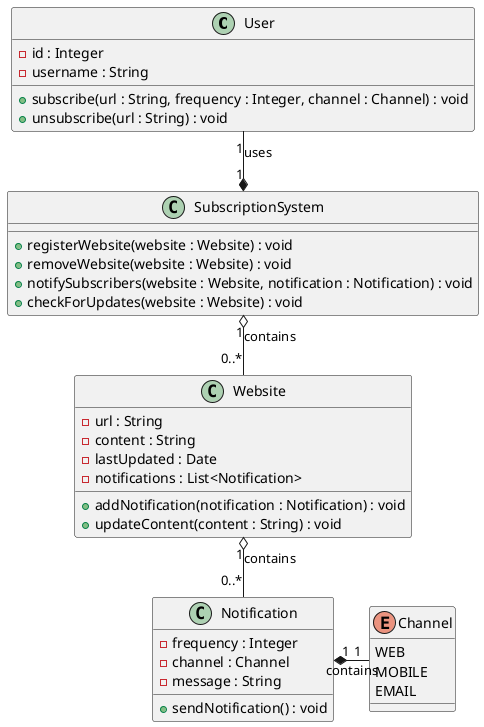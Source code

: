 @startuml
'https://plantuml.com/class-diagram
skinparam linetype ortho

' This program was developed with the assistance of GitHub Copilot.

class User {
    - id : Integer
    - username : String

    + subscribe(url : String, frequency : Integer, channel : Channel) : void
    + unsubscribe(url : String) : void
}

class SubscriptionSystem {
    + registerWebsite(website : Website) : void
    + removeWebsite(website : Website) : void
    + notifySubscribers(website : Website, notification : Notification) : void
    + checkForUpdates(website : Website) : void
}

class Website {
    - url : String
    - content : String
    - lastUpdated : Date
    - notifications : List<Notification>

    + addNotification(notification : Notification) : void
    + updateContent(content : String) : void
}

class Notification {
    - frequency : Integer
    - channel : Channel
    - message : String

    + sendNotification() : void
}

enum Channel {
    WEB
    MOBILE
    EMAIL
}

User "1" -down-* "1" SubscriptionSystem : uses
SubscriptionSystem "1" o-down- "0..*" Website : contains
Website "1" o-down- "0..*" Notification : contains
Notification "1" *-right- "1" Channel : contains


@enduml